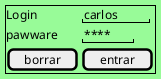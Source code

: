 @startsalt clave
skinparam BackgroundColor palegreen
{+
Login | " carlos "
pawware | " **** "
[ borrar ] | [ entrar ]

}





@enduml